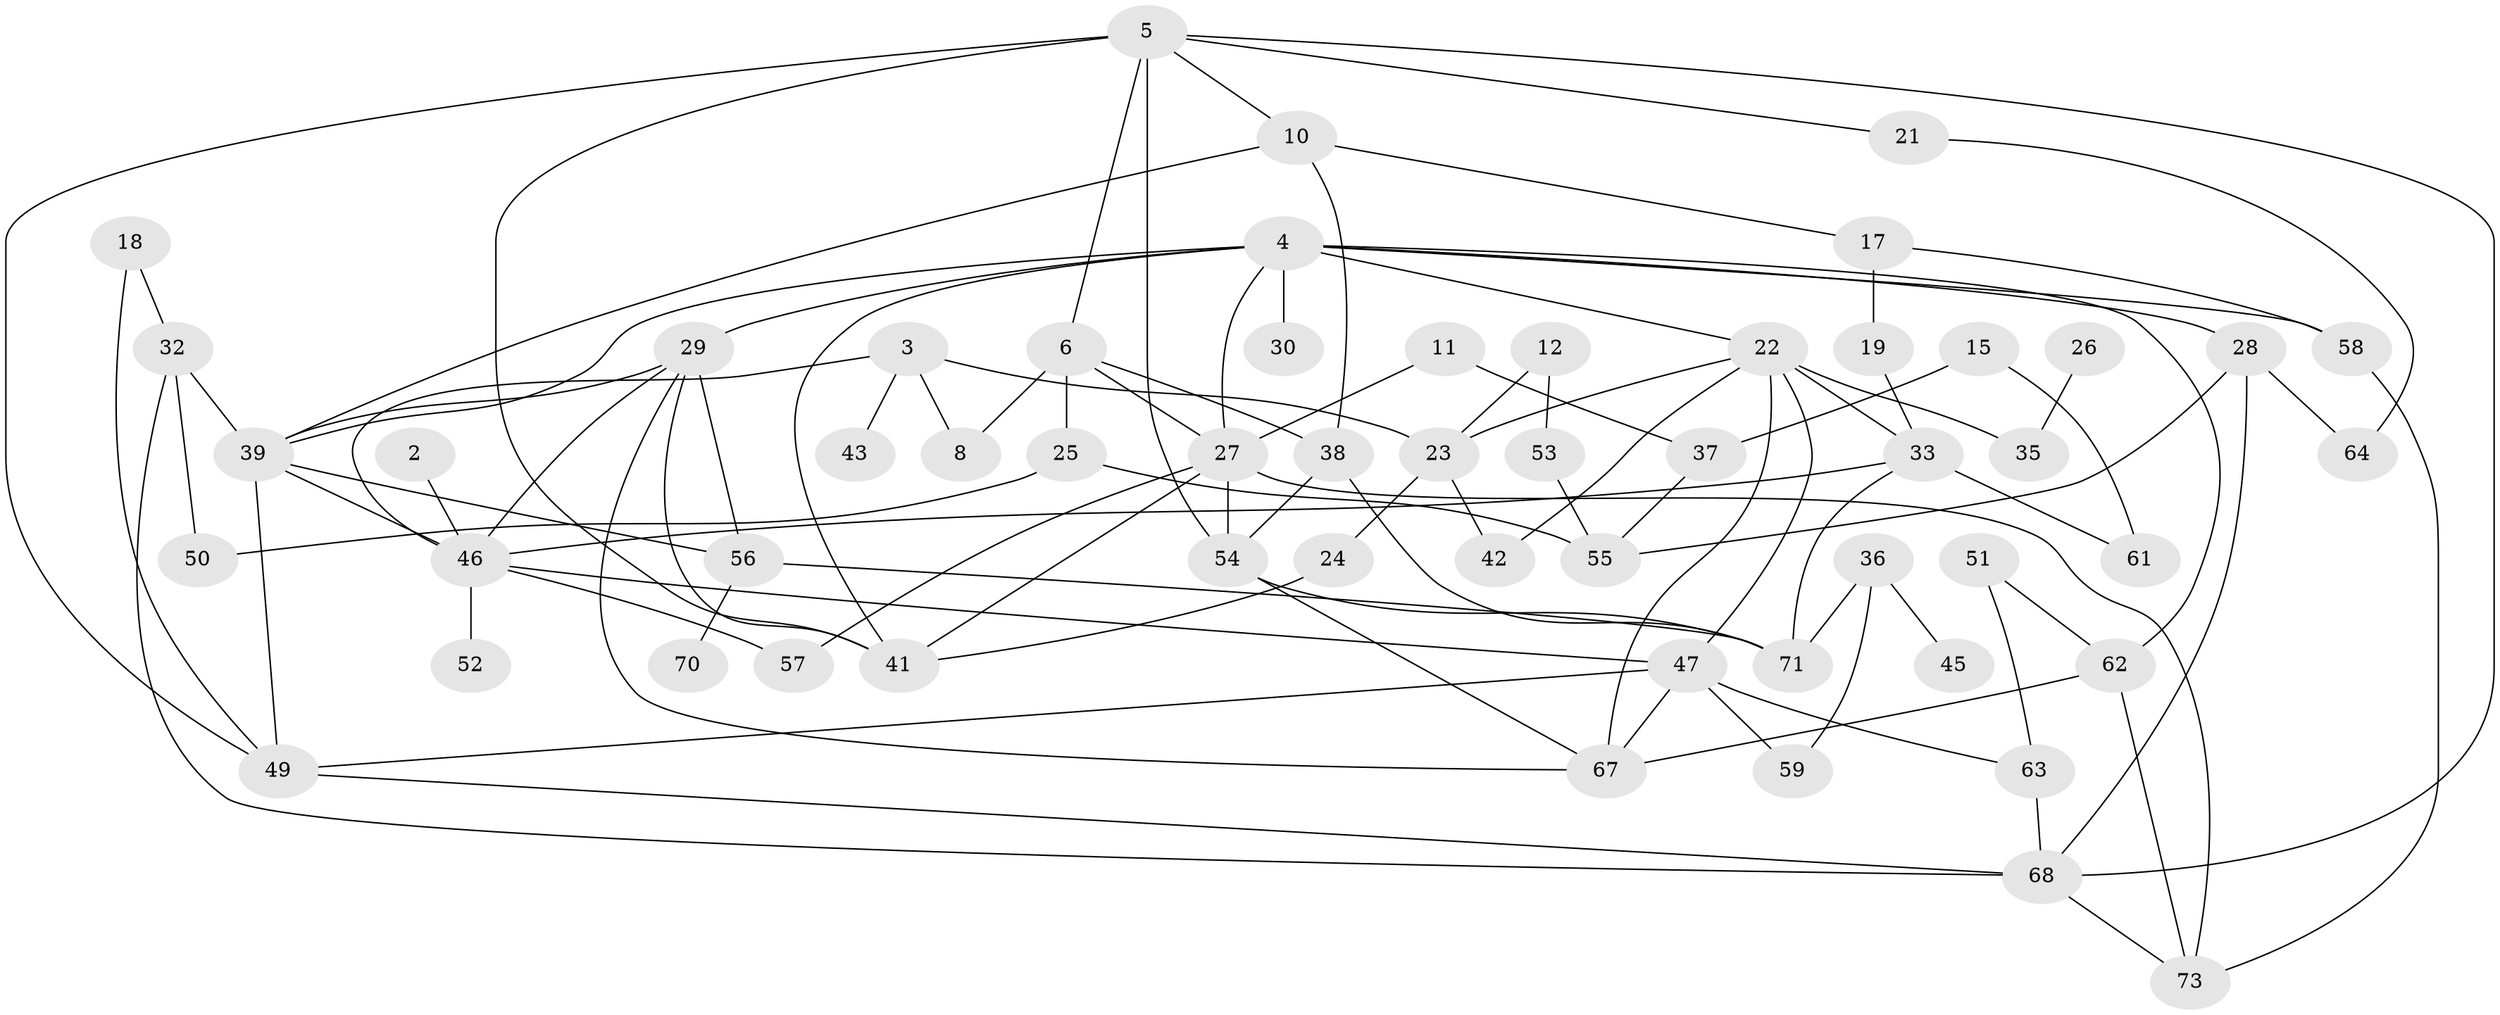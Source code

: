 // original degree distribution, {3: 0.2191780821917808, 4: 0.1095890410958904, 1: 0.23972602739726026, 7: 0.02054794520547945, 2: 0.2465753424657534, 5: 0.0547945205479452, 0: 0.08904109589041095, 8: 0.0136986301369863, 6: 0.00684931506849315}
// Generated by graph-tools (version 1.1) at 2025/00/03/09/25 03:00:49]
// undirected, 56 vertices, 99 edges
graph export_dot {
graph [start="1"]
  node [color=gray90,style=filled];
  2;
  3;
  4;
  5;
  6;
  8;
  10;
  11;
  12;
  15;
  17;
  18;
  19;
  21;
  22;
  23;
  24;
  25;
  26;
  27;
  28;
  29;
  30;
  32;
  33;
  35;
  36;
  37;
  38;
  39;
  41;
  42;
  43;
  45;
  46;
  47;
  49;
  50;
  51;
  52;
  53;
  54;
  55;
  56;
  57;
  58;
  59;
  61;
  62;
  63;
  64;
  67;
  68;
  70;
  71;
  73;
  2 -- 46 [weight=1.0];
  3 -- 8 [weight=1.0];
  3 -- 23 [weight=1.0];
  3 -- 43 [weight=1.0];
  3 -- 46 [weight=1.0];
  4 -- 22 [weight=1.0];
  4 -- 27 [weight=1.0];
  4 -- 28 [weight=1.0];
  4 -- 29 [weight=1.0];
  4 -- 30 [weight=1.0];
  4 -- 39 [weight=1.0];
  4 -- 41 [weight=1.0];
  4 -- 58 [weight=1.0];
  4 -- 62 [weight=1.0];
  5 -- 6 [weight=1.0];
  5 -- 10 [weight=1.0];
  5 -- 21 [weight=1.0];
  5 -- 41 [weight=1.0];
  5 -- 49 [weight=1.0];
  5 -- 54 [weight=1.0];
  5 -- 68 [weight=1.0];
  6 -- 8 [weight=1.0];
  6 -- 25 [weight=1.0];
  6 -- 27 [weight=1.0];
  6 -- 38 [weight=1.0];
  10 -- 17 [weight=1.0];
  10 -- 38 [weight=1.0];
  10 -- 39 [weight=1.0];
  11 -- 27 [weight=1.0];
  11 -- 37 [weight=1.0];
  12 -- 23 [weight=1.0];
  12 -- 53 [weight=1.0];
  15 -- 37 [weight=1.0];
  15 -- 61 [weight=1.0];
  17 -- 19 [weight=1.0];
  17 -- 58 [weight=1.0];
  18 -- 32 [weight=1.0];
  18 -- 49 [weight=1.0];
  19 -- 33 [weight=1.0];
  21 -- 64 [weight=1.0];
  22 -- 23 [weight=1.0];
  22 -- 33 [weight=1.0];
  22 -- 35 [weight=1.0];
  22 -- 42 [weight=1.0];
  22 -- 47 [weight=1.0];
  22 -- 67 [weight=2.0];
  23 -- 24 [weight=1.0];
  23 -- 42 [weight=1.0];
  24 -- 41 [weight=1.0];
  25 -- 50 [weight=1.0];
  25 -- 55 [weight=1.0];
  26 -- 35 [weight=1.0];
  27 -- 41 [weight=1.0];
  27 -- 54 [weight=1.0];
  27 -- 57 [weight=1.0];
  27 -- 73 [weight=1.0];
  28 -- 55 [weight=1.0];
  28 -- 64 [weight=1.0];
  28 -- 68 [weight=1.0];
  29 -- 39 [weight=1.0];
  29 -- 41 [weight=1.0];
  29 -- 46 [weight=1.0];
  29 -- 56 [weight=1.0];
  29 -- 67 [weight=1.0];
  32 -- 39 [weight=2.0];
  32 -- 50 [weight=1.0];
  32 -- 68 [weight=1.0];
  33 -- 46 [weight=1.0];
  33 -- 61 [weight=1.0];
  33 -- 71 [weight=1.0];
  36 -- 45 [weight=1.0];
  36 -- 59 [weight=1.0];
  36 -- 71 [weight=1.0];
  37 -- 55 [weight=1.0];
  38 -- 54 [weight=1.0];
  38 -- 71 [weight=1.0];
  39 -- 46 [weight=1.0];
  39 -- 49 [weight=1.0];
  39 -- 56 [weight=1.0];
  46 -- 47 [weight=1.0];
  46 -- 52 [weight=1.0];
  46 -- 57 [weight=1.0];
  47 -- 49 [weight=1.0];
  47 -- 59 [weight=1.0];
  47 -- 63 [weight=1.0];
  47 -- 67 [weight=1.0];
  49 -- 68 [weight=1.0];
  51 -- 62 [weight=2.0];
  51 -- 63 [weight=1.0];
  53 -- 55 [weight=1.0];
  54 -- 67 [weight=1.0];
  54 -- 71 [weight=1.0];
  56 -- 70 [weight=1.0];
  56 -- 71 [weight=1.0];
  58 -- 73 [weight=1.0];
  62 -- 67 [weight=1.0];
  62 -- 73 [weight=1.0];
  63 -- 68 [weight=1.0];
  68 -- 73 [weight=1.0];
}
